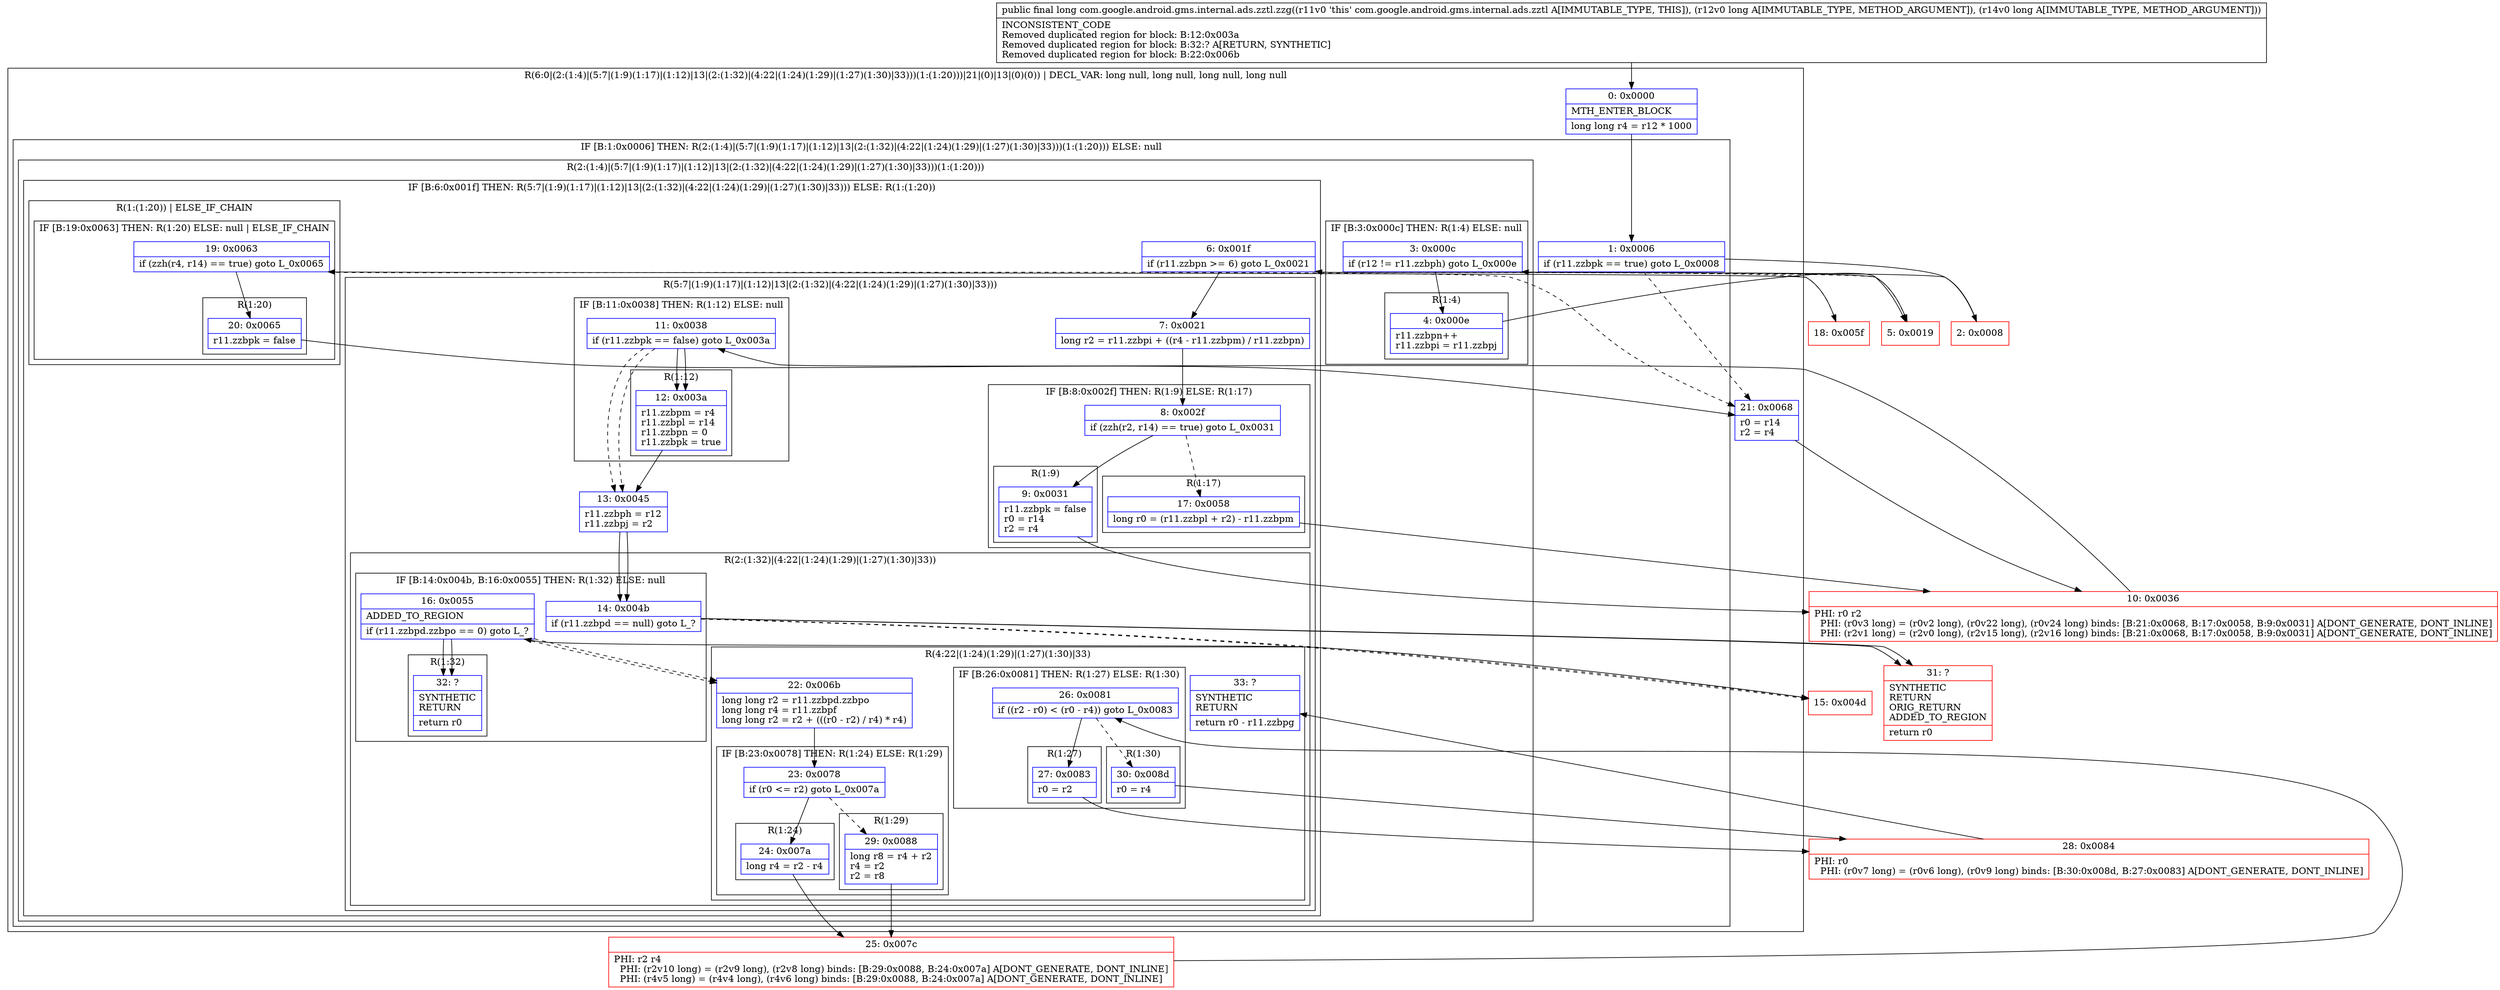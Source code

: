 digraph "CFG forcom.google.android.gms.internal.ads.zztl.zzg(JJ)J" {
subgraph cluster_Region_258821349 {
label = "R(6:0|(2:(1:4)|(5:7|(1:9)(1:17)|(1:12)|13|(2:(1:32)|(4:22|(1:24)(1:29)|(1:27)(1:30)|33)))(1:(1:20)))|21|(0)|13|(0)(0)) | DECL_VAR: long null, long null, long null, long null\l";
node [shape=record,color=blue];
Node_0 [shape=record,label="{0\:\ 0x0000|MTH_ENTER_BLOCK\l|long long r4 = r12 * 1000\l}"];
subgraph cluster_IfRegion_649008631 {
label = "IF [B:1:0x0006] THEN: R(2:(1:4)|(5:7|(1:9)(1:17)|(1:12)|13|(2:(1:32)|(4:22|(1:24)(1:29)|(1:27)(1:30)|33)))(1:(1:20))) ELSE: null";
node [shape=record,color=blue];
Node_1 [shape=record,label="{1\:\ 0x0006|if (r11.zzbpk == true) goto L_0x0008\l}"];
subgraph cluster_Region_690279717 {
label = "R(2:(1:4)|(5:7|(1:9)(1:17)|(1:12)|13|(2:(1:32)|(4:22|(1:24)(1:29)|(1:27)(1:30)|33)))(1:(1:20)))";
node [shape=record,color=blue];
subgraph cluster_IfRegion_2010195179 {
label = "IF [B:3:0x000c] THEN: R(1:4) ELSE: null";
node [shape=record,color=blue];
Node_3 [shape=record,label="{3\:\ 0x000c|if (r12 != r11.zzbph) goto L_0x000e\l}"];
subgraph cluster_Region_1098603029 {
label = "R(1:4)";
node [shape=record,color=blue];
Node_4 [shape=record,label="{4\:\ 0x000e|r11.zzbpn++\lr11.zzbpi = r11.zzbpj\l}"];
}
}
subgraph cluster_IfRegion_522579808 {
label = "IF [B:6:0x001f] THEN: R(5:7|(1:9)(1:17)|(1:12)|13|(2:(1:32)|(4:22|(1:24)(1:29)|(1:27)(1:30)|33))) ELSE: R(1:(1:20))";
node [shape=record,color=blue];
Node_6 [shape=record,label="{6\:\ 0x001f|if (r11.zzbpn \>= 6) goto L_0x0021\l}"];
subgraph cluster_Region_1203087463 {
label = "R(5:7|(1:9)(1:17)|(1:12)|13|(2:(1:32)|(4:22|(1:24)(1:29)|(1:27)(1:30)|33)))";
node [shape=record,color=blue];
Node_7 [shape=record,label="{7\:\ 0x0021|long r2 = r11.zzbpi + ((r4 \- r11.zzbpm) \/ r11.zzbpn)\l}"];
subgraph cluster_IfRegion_271027292 {
label = "IF [B:8:0x002f] THEN: R(1:9) ELSE: R(1:17)";
node [shape=record,color=blue];
Node_8 [shape=record,label="{8\:\ 0x002f|if (zzh(r2, r14) == true) goto L_0x0031\l}"];
subgraph cluster_Region_289721360 {
label = "R(1:9)";
node [shape=record,color=blue];
Node_9 [shape=record,label="{9\:\ 0x0031|r11.zzbpk = false\lr0 = r14\lr2 = r4\l}"];
}
subgraph cluster_Region_1632430776 {
label = "R(1:17)";
node [shape=record,color=blue];
Node_17 [shape=record,label="{17\:\ 0x0058|long r0 = (r11.zzbpl + r2) \- r11.zzbpm\l}"];
}
}
subgraph cluster_IfRegion_1848575183 {
label = "IF [B:11:0x0038] THEN: R(1:12) ELSE: null";
node [shape=record,color=blue];
Node_11 [shape=record,label="{11\:\ 0x0038|if (r11.zzbpk == false) goto L_0x003a\l}"];
subgraph cluster_Region_1849683555 {
label = "R(1:12)";
node [shape=record,color=blue];
Node_12 [shape=record,label="{12\:\ 0x003a|r11.zzbpm = r4\lr11.zzbpl = r14\lr11.zzbpn = 0\lr11.zzbpk = true\l}"];
}
}
Node_13 [shape=record,label="{13\:\ 0x0045|r11.zzbph = r12\lr11.zzbpj = r2\l}"];
subgraph cluster_Region_1973371117 {
label = "R(2:(1:32)|(4:22|(1:24)(1:29)|(1:27)(1:30)|33))";
node [shape=record,color=blue];
subgraph cluster_IfRegion_1165094865 {
label = "IF [B:14:0x004b, B:16:0x0055] THEN: R(1:32) ELSE: null";
node [shape=record,color=blue];
Node_14 [shape=record,label="{14\:\ 0x004b|if (r11.zzbpd == null) goto L_?\l}"];
Node_16 [shape=record,label="{16\:\ 0x0055|ADDED_TO_REGION\l|if (r11.zzbpd.zzbpo == 0) goto L_?\l}"];
subgraph cluster_Region_1763233359 {
label = "R(1:32)";
node [shape=record,color=blue];
Node_32 [shape=record,label="{32\:\ ?|SYNTHETIC\lRETURN\l|return r0\l}"];
}
}
subgraph cluster_Region_1449103053 {
label = "R(4:22|(1:24)(1:29)|(1:27)(1:30)|33)";
node [shape=record,color=blue];
Node_22 [shape=record,label="{22\:\ 0x006b|long long r2 = r11.zzbpd.zzbpo\llong long r4 = r11.zzbpf\llong long r2 = r2 + (((r0 \- r2) \/ r4) * r4)\l}"];
subgraph cluster_IfRegion_1319829607 {
label = "IF [B:23:0x0078] THEN: R(1:24) ELSE: R(1:29)";
node [shape=record,color=blue];
Node_23 [shape=record,label="{23\:\ 0x0078|if (r0 \<= r2) goto L_0x007a\l}"];
subgraph cluster_Region_1191329427 {
label = "R(1:24)";
node [shape=record,color=blue];
Node_24 [shape=record,label="{24\:\ 0x007a|long r4 = r2 \- r4\l}"];
}
subgraph cluster_Region_1219771107 {
label = "R(1:29)";
node [shape=record,color=blue];
Node_29 [shape=record,label="{29\:\ 0x0088|long r8 = r4 + r2\lr4 = r2\lr2 = r8\l}"];
}
}
subgraph cluster_IfRegion_1680393881 {
label = "IF [B:26:0x0081] THEN: R(1:27) ELSE: R(1:30)";
node [shape=record,color=blue];
Node_26 [shape=record,label="{26\:\ 0x0081|if ((r2 \- r0) \< (r0 \- r4)) goto L_0x0083\l}"];
subgraph cluster_Region_847809065 {
label = "R(1:27)";
node [shape=record,color=blue];
Node_27 [shape=record,label="{27\:\ 0x0083|r0 = r2\l}"];
}
subgraph cluster_Region_1526914489 {
label = "R(1:30)";
node [shape=record,color=blue];
Node_30 [shape=record,label="{30\:\ 0x008d|r0 = r4\l}"];
}
}
Node_33 [shape=record,label="{33\:\ ?|SYNTHETIC\lRETURN\l|return r0 \- r11.zzbpg\l}"];
}
}
}
subgraph cluster_Region_2139600607 {
label = "R(1:(1:20)) | ELSE_IF_CHAIN\l";
node [shape=record,color=blue];
subgraph cluster_IfRegion_189832485 {
label = "IF [B:19:0x0063] THEN: R(1:20) ELSE: null | ELSE_IF_CHAIN\l";
node [shape=record,color=blue];
Node_19 [shape=record,label="{19\:\ 0x0063|if (zzh(r4, r14) == true) goto L_0x0065\l}"];
subgraph cluster_Region_1880103402 {
label = "R(1:20)";
node [shape=record,color=blue];
Node_20 [shape=record,label="{20\:\ 0x0065|r11.zzbpk = false\l}"];
}
}
}
}
}
}
Node_21 [shape=record,label="{21\:\ 0x0068|r0 = r14\lr2 = r4\l}"];
subgraph cluster_IfRegion_987066206 {
label = "IF [B:11:0x0038] THEN: R(0) ELSE: null";
node [shape=record,color=blue];
Node_11 [shape=record,label="{11\:\ 0x0038|if (r11.zzbpk == false) goto L_0x003a\l}"];
subgraph cluster_Region_353416445 {
label = "R(0)";
node [shape=record,color=blue];
}
}
Node_13 [shape=record,label="{13\:\ 0x0045|r11.zzbph = r12\lr11.zzbpj = r2\l}"];
subgraph cluster_IfRegion_1474550222 {
label = "IF [B:14:0x004b, B:16:0x0055] THEN: R(0) ELSE: R(0)";
node [shape=record,color=blue];
Node_14 [shape=record,label="{14\:\ 0x004b|if (r11.zzbpd == null) goto L_?\l}"];
Node_16 [shape=record,label="{16\:\ 0x0055|ADDED_TO_REGION\l|if (r11.zzbpd.zzbpo == 0) goto L_?\l}"];
subgraph cluster_Region_659309969 {
label = "R(0)";
node [shape=record,color=blue];
}
subgraph cluster_Region_913469881 {
label = "R(0)";
node [shape=record,color=blue];
}
}
}
Node_2 [shape=record,color=red,label="{2\:\ 0x0008}"];
Node_5 [shape=record,color=red,label="{5\:\ 0x0019}"];
Node_10 [shape=record,color=red,label="{10\:\ 0x0036|PHI: r0 r2 \l  PHI: (r0v3 long) = (r0v2 long), (r0v22 long), (r0v24 long) binds: [B:21:0x0068, B:17:0x0058, B:9:0x0031] A[DONT_GENERATE, DONT_INLINE]\l  PHI: (r2v1 long) = (r2v0 long), (r2v15 long), (r2v16 long) binds: [B:21:0x0068, B:17:0x0058, B:9:0x0031] A[DONT_GENERATE, DONT_INLINE]\l}"];
Node_15 [shape=record,color=red,label="{15\:\ 0x004d}"];
Node_18 [shape=record,color=red,label="{18\:\ 0x005f}"];
Node_25 [shape=record,color=red,label="{25\:\ 0x007c|PHI: r2 r4 \l  PHI: (r2v10 long) = (r2v9 long), (r2v8 long) binds: [B:29:0x0088, B:24:0x007a] A[DONT_GENERATE, DONT_INLINE]\l  PHI: (r4v5 long) = (r4v4 long), (r4v6 long) binds: [B:29:0x0088, B:24:0x007a] A[DONT_GENERATE, DONT_INLINE]\l}"];
Node_28 [shape=record,color=red,label="{28\:\ 0x0084|PHI: r0 \l  PHI: (r0v7 long) = (r0v6 long), (r0v9 long) binds: [B:30:0x008d, B:27:0x0083] A[DONT_GENERATE, DONT_INLINE]\l}"];
Node_31 [shape=record,color=red,label="{31\:\ ?|SYNTHETIC\lRETURN\lORIG_RETURN\lADDED_TO_REGION\l|return r0\l}"];
MethodNode[shape=record,label="{public final long com.google.android.gms.internal.ads.zztl.zzg((r11v0 'this' com.google.android.gms.internal.ads.zztl A[IMMUTABLE_TYPE, THIS]), (r12v0 long A[IMMUTABLE_TYPE, METHOD_ARGUMENT]), (r14v0 long A[IMMUTABLE_TYPE, METHOD_ARGUMENT]))  | INCONSISTENT_CODE\lRemoved duplicated region for block: B:12:0x003a \lRemoved duplicated region for block: B:32:? A[RETURN, SYNTHETIC]\lRemoved duplicated region for block: B:22:0x006b \l}"];
MethodNode -> Node_0;
Node_0 -> Node_1;
Node_1 -> Node_2;
Node_1 -> Node_21[style=dashed];
Node_3 -> Node_4;
Node_3 -> Node_5[style=dashed];
Node_4 -> Node_5;
Node_6 -> Node_7;
Node_6 -> Node_18[style=dashed];
Node_7 -> Node_8;
Node_8 -> Node_9;
Node_8 -> Node_17[style=dashed];
Node_9 -> Node_10;
Node_17 -> Node_10;
Node_11 -> Node_12;
Node_11 -> Node_13[style=dashed];
Node_12 -> Node_13;
Node_13 -> Node_14;
Node_14 -> Node_15[style=dashed];
Node_14 -> Node_31;
Node_16 -> Node_22[style=dashed];
Node_16 -> Node_32;
Node_22 -> Node_23;
Node_23 -> Node_24;
Node_23 -> Node_29[style=dashed];
Node_24 -> Node_25;
Node_29 -> Node_25;
Node_26 -> Node_27;
Node_26 -> Node_30[style=dashed];
Node_27 -> Node_28;
Node_30 -> Node_28;
Node_19 -> Node_20;
Node_19 -> Node_21[style=dashed];
Node_20 -> Node_21;
Node_21 -> Node_10;
Node_11 -> Node_12;
Node_11 -> Node_13[style=dashed];
Node_13 -> Node_14;
Node_14 -> Node_15[style=dashed];
Node_14 -> Node_31;
Node_16 -> Node_22[style=dashed];
Node_16 -> Node_32;
Node_2 -> Node_3;
Node_5 -> Node_6;
Node_10 -> Node_11;
Node_15 -> Node_16;
Node_18 -> Node_19;
Node_25 -> Node_26;
Node_28 -> Node_33;
}

